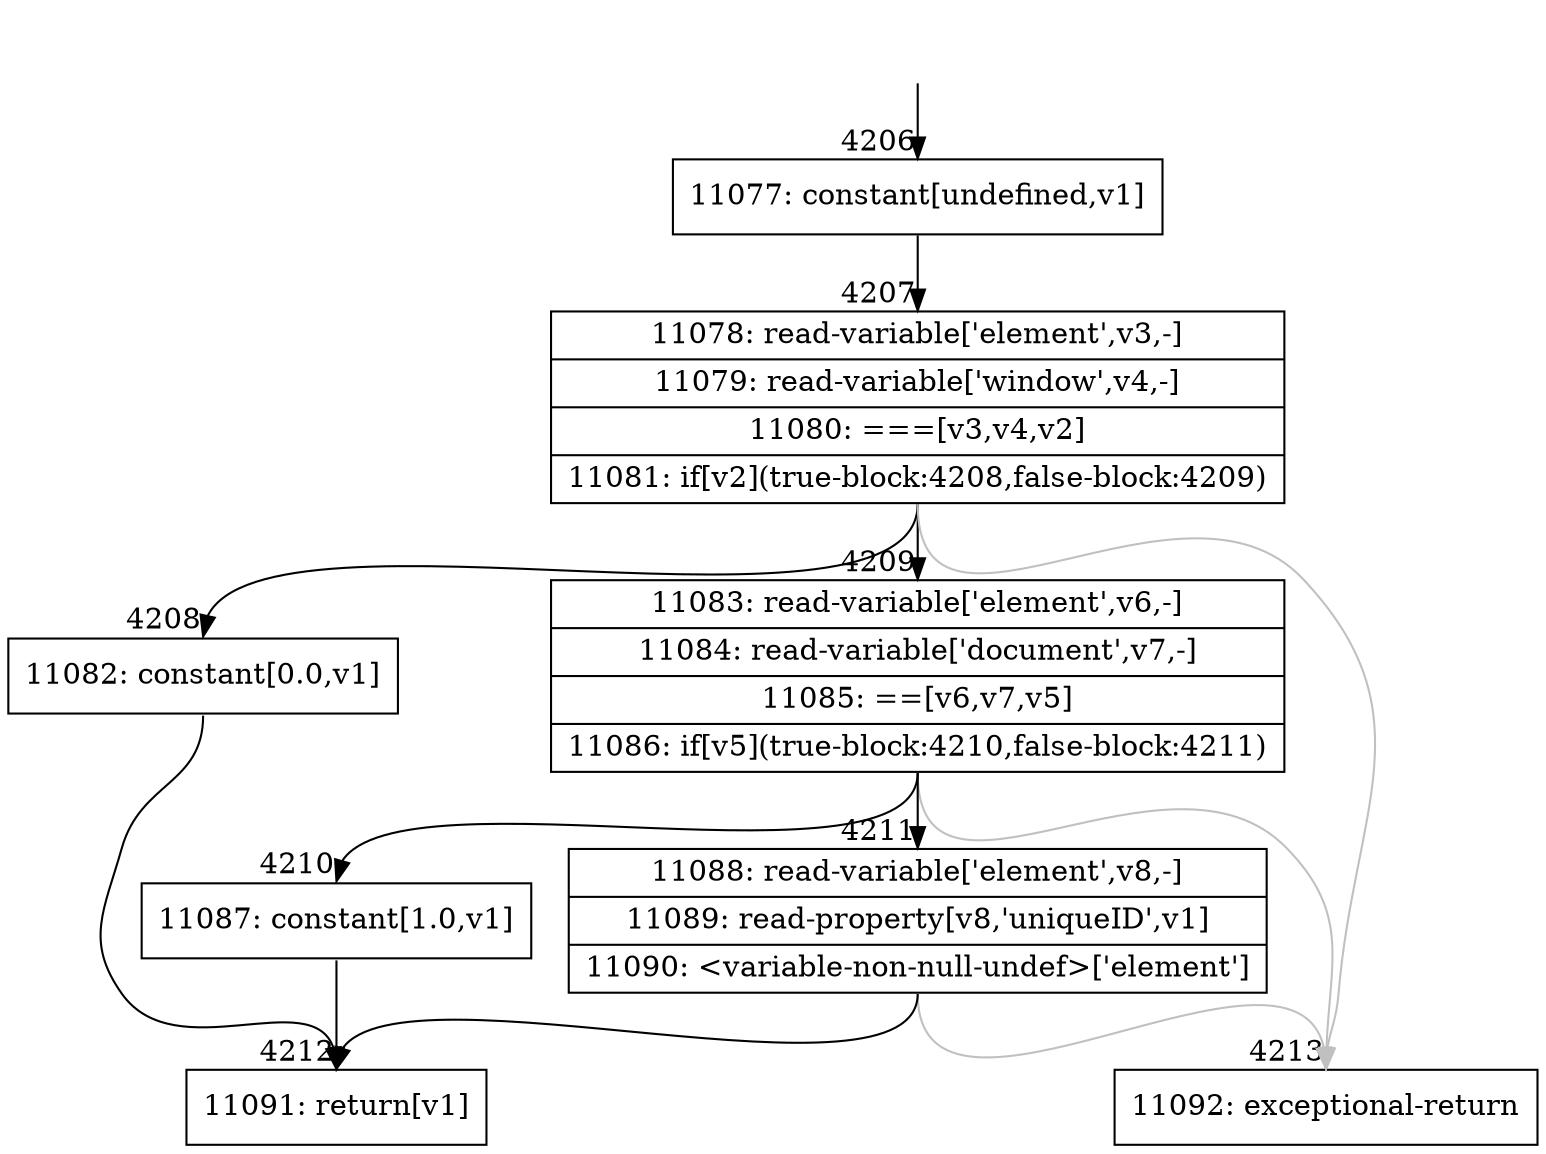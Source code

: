 digraph {
rankdir="TD"
BB_entry353[shape=none,label=""];
BB_entry353 -> BB4206 [tailport=s, headport=n, headlabel="    4206"]
BB4206 [shape=record label="{11077: constant[undefined,v1]}" ] 
BB4206 -> BB4207 [tailport=s, headport=n, headlabel="      4207"]
BB4207 [shape=record label="{11078: read-variable['element',v3,-]|11079: read-variable['window',v4,-]|11080: ===[v3,v4,v2]|11081: if[v2](true-block:4208,false-block:4209)}" ] 
BB4207 -> BB4208 [tailport=s, headport=n, headlabel="      4208"]
BB4207 -> BB4209 [tailport=s, headport=n, headlabel="      4209"]
BB4207 -> BB4213 [tailport=s, headport=n, color=gray, headlabel="      4213"]
BB4208 [shape=record label="{11082: constant[0.0,v1]}" ] 
BB4208 -> BB4212 [tailport=s, headport=n, headlabel="      4212"]
BB4209 [shape=record label="{11083: read-variable['element',v6,-]|11084: read-variable['document',v7,-]|11085: ==[v6,v7,v5]|11086: if[v5](true-block:4210,false-block:4211)}" ] 
BB4209 -> BB4210 [tailport=s, headport=n, headlabel="      4210"]
BB4209 -> BB4211 [tailport=s, headport=n, headlabel="      4211"]
BB4209 -> BB4213 [tailport=s, headport=n, color=gray]
BB4210 [shape=record label="{11087: constant[1.0,v1]}" ] 
BB4210 -> BB4212 [tailport=s, headport=n]
BB4211 [shape=record label="{11088: read-variable['element',v8,-]|11089: read-property[v8,'uniqueID',v1]|11090: \<variable-non-null-undef\>['element']}" ] 
BB4211 -> BB4212 [tailport=s, headport=n]
BB4211 -> BB4213 [tailport=s, headport=n, color=gray]
BB4212 [shape=record label="{11091: return[v1]}" ] 
BB4213 [shape=record label="{11092: exceptional-return}" ] 
//#$~ 3230
}
